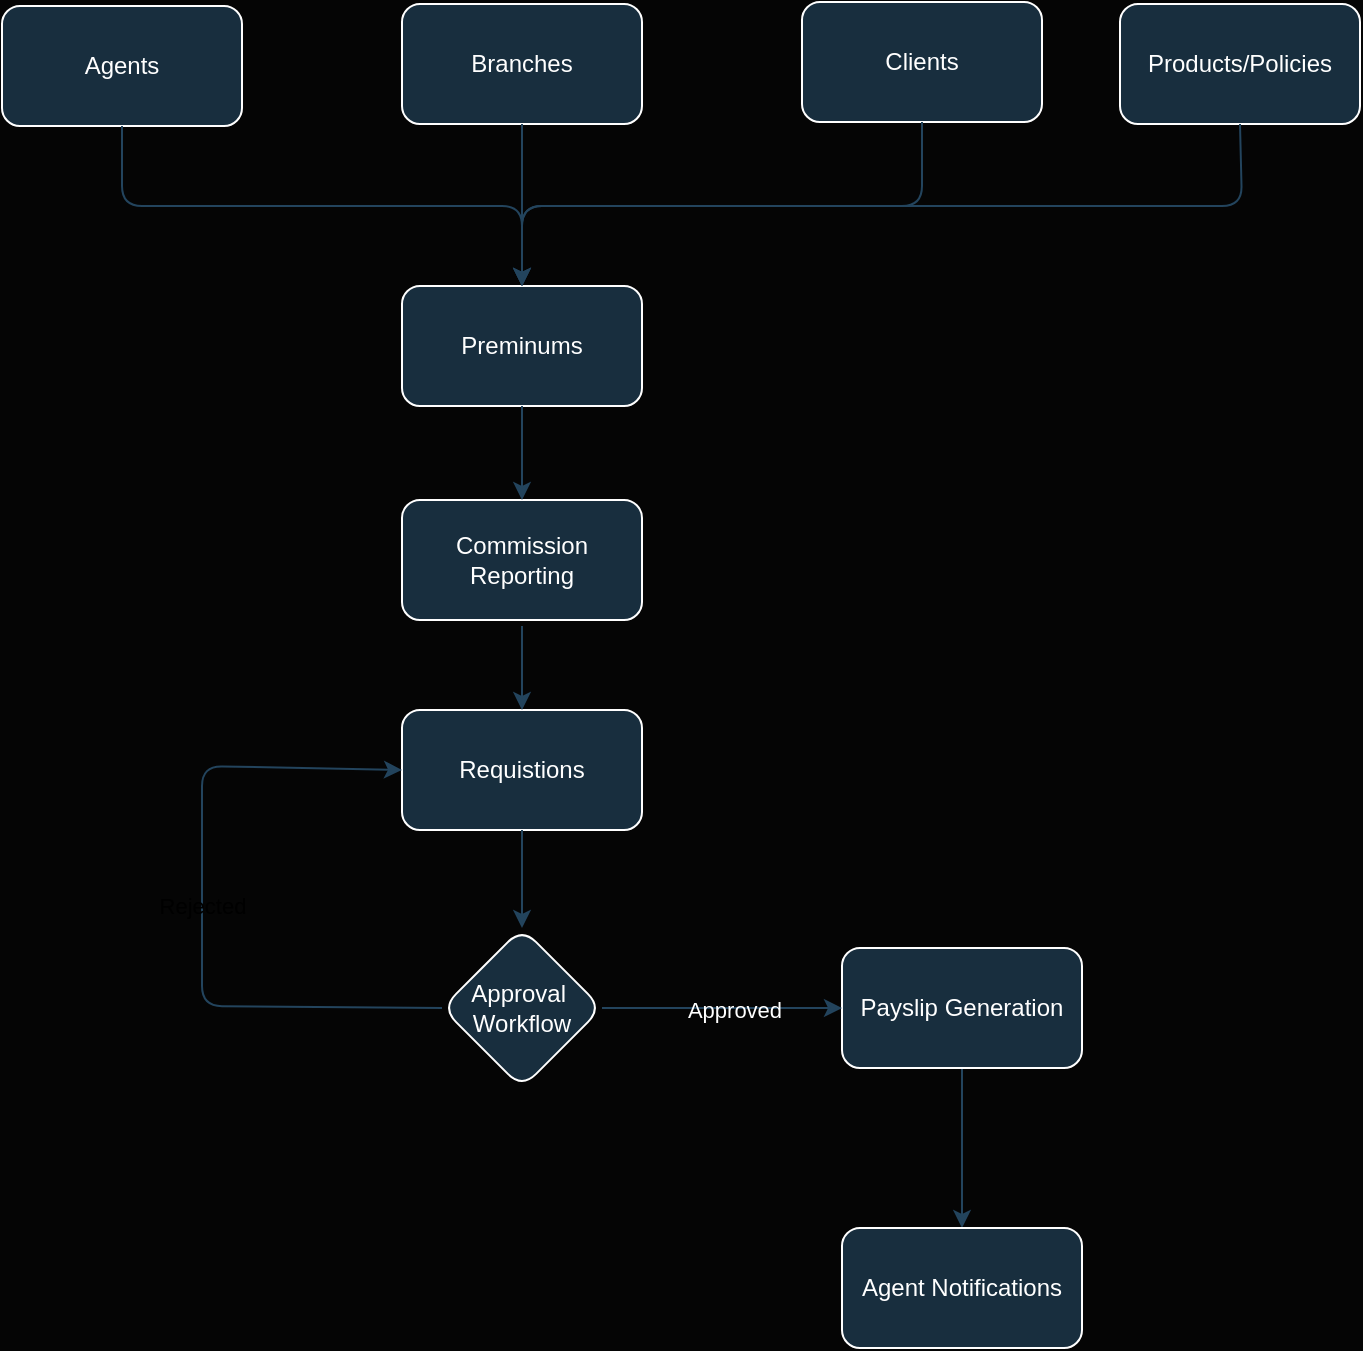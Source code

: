 <mxfile version="24.0.7" type="github">
  <diagram name="Page-1" id="481yE4RyhKIJ1unqW8-H">
    <mxGraphModel dx="954" dy="581" grid="0" gridSize="10" guides="1" tooltips="1" connect="1" arrows="1" fold="1" page="1" pageScale="1" pageWidth="850" pageHeight="1100" background="#050505" math="0" shadow="0">
      <root>
        <mxCell id="0" />
        <mxCell id="1" parent="0" />
        <mxCell id="DBMGuL-oVT__3AkCQKAr-2" value="Agents" style="rounded=1;whiteSpace=wrap;html=1;labelBackgroundColor=none;fillColor=#182E3E;strokeColor=#FFFFFF;fontColor=#FFFFFF;" vertex="1" parent="1">
          <mxGeometry x="140" y="100" width="120" height="60" as="geometry" />
        </mxCell>
        <mxCell id="DBMGuL-oVT__3AkCQKAr-3" value="Preminums" style="rounded=1;whiteSpace=wrap;html=1;labelBackgroundColor=none;fillColor=#182E3E;strokeColor=#FFFFFF;fontColor=#FFFFFF;" vertex="1" parent="1">
          <mxGeometry x="340" y="240" width="120" height="60" as="geometry" />
        </mxCell>
        <mxCell id="DBMGuL-oVT__3AkCQKAr-4" value="Commission Reporting" style="rounded=1;whiteSpace=wrap;html=1;labelBackgroundColor=none;fillColor=#182E3E;strokeColor=#FFFFFF;fontColor=#FFFFFF;" vertex="1" parent="1">
          <mxGeometry x="340" y="347" width="120" height="60" as="geometry" />
        </mxCell>
        <mxCell id="DBMGuL-oVT__3AkCQKAr-5" value="Branches" style="rounded=1;whiteSpace=wrap;html=1;labelBackgroundColor=none;fillColor=#182E3E;strokeColor=#FFFFFF;fontColor=#FFFFFF;" vertex="1" parent="1">
          <mxGeometry x="340" y="99" width="120" height="60" as="geometry" />
        </mxCell>
        <mxCell id="DBMGuL-oVT__3AkCQKAr-6" value="Products/Policies" style="rounded=1;whiteSpace=wrap;html=1;labelBackgroundColor=none;fillColor=#182E3E;strokeColor=#FFFFFF;fontColor=#FFFFFF;" vertex="1" parent="1">
          <mxGeometry x="699" y="99" width="120" height="60" as="geometry" />
        </mxCell>
        <mxCell id="DBMGuL-oVT__3AkCQKAr-7" value="" style="endArrow=classic;html=1;rounded=1;exitX=0.5;exitY=1;exitDx=0;exitDy=0;entryX=0.5;entryY=0;entryDx=0;entryDy=0;labelBackgroundColor=none;strokeColor=#23445D;fontColor=default;" edge="1" parent="1" source="DBMGuL-oVT__3AkCQKAr-2" target="DBMGuL-oVT__3AkCQKAr-3">
          <mxGeometry width="50" height="50" relative="1" as="geometry">
            <mxPoint x="200" y="150" as="sourcePoint" />
            <mxPoint x="410" y="270" as="targetPoint" />
            <Array as="points">
              <mxPoint x="200" y="200" />
              <mxPoint x="400" y="200" />
            </Array>
          </mxGeometry>
        </mxCell>
        <mxCell id="DBMGuL-oVT__3AkCQKAr-8" value="" style="endArrow=classic;html=1;rounded=1;entryX=0.5;entryY=0;entryDx=0;entryDy=0;exitX=0.5;exitY=1;exitDx=0;exitDy=0;labelBackgroundColor=none;strokeColor=#23445D;fontColor=default;" edge="1" parent="1" source="DBMGuL-oVT__3AkCQKAr-5" target="DBMGuL-oVT__3AkCQKAr-3">
          <mxGeometry width="50" height="50" relative="1" as="geometry">
            <mxPoint x="400" y="330" as="sourcePoint" />
            <mxPoint x="450" y="280" as="targetPoint" />
          </mxGeometry>
        </mxCell>
        <mxCell id="DBMGuL-oVT__3AkCQKAr-9" value="" style="endArrow=classic;html=1;rounded=1;entryX=0.5;entryY=0;entryDx=0;entryDy=0;exitX=0.5;exitY=1;exitDx=0;exitDy=0;labelBackgroundColor=none;strokeColor=#23445D;fontColor=default;" edge="1" parent="1" source="DBMGuL-oVT__3AkCQKAr-6" target="DBMGuL-oVT__3AkCQKAr-3">
          <mxGeometry width="50" height="50" relative="1" as="geometry">
            <mxPoint x="400" y="330" as="sourcePoint" />
            <mxPoint x="450" y="280" as="targetPoint" />
            <Array as="points">
              <mxPoint x="760" y="200" />
              <mxPoint x="400" y="200" />
            </Array>
          </mxGeometry>
        </mxCell>
        <mxCell id="DBMGuL-oVT__3AkCQKAr-10" value="Clients" style="rounded=1;whiteSpace=wrap;html=1;labelBackgroundColor=none;fillColor=#182E3E;strokeColor=#FFFFFF;fontColor=#FFFFFF;" vertex="1" parent="1">
          <mxGeometry x="540" y="98" width="120" height="60" as="geometry" />
        </mxCell>
        <mxCell id="DBMGuL-oVT__3AkCQKAr-11" value="" style="endArrow=classic;html=1;rounded=1;exitX=0.5;exitY=1;exitDx=0;exitDy=0;labelBackgroundColor=none;strokeColor=#23445D;fontColor=default;" edge="1" parent="1" source="DBMGuL-oVT__3AkCQKAr-10">
          <mxGeometry width="50" height="50" relative="1" as="geometry">
            <mxPoint x="580" y="290" as="sourcePoint" />
            <mxPoint x="400" y="240" as="targetPoint" />
            <Array as="points">
              <mxPoint x="600" y="200" />
              <mxPoint x="400" y="200" />
            </Array>
          </mxGeometry>
        </mxCell>
        <mxCell id="DBMGuL-oVT__3AkCQKAr-12" value="" style="endArrow=classic;html=1;rounded=1;exitX=0.5;exitY=1;exitDx=0;exitDy=0;entryX=0.5;entryY=0;entryDx=0;entryDy=0;labelBackgroundColor=none;strokeColor=#23445D;fontColor=default;" edge="1" parent="1" source="DBMGuL-oVT__3AkCQKAr-3" target="DBMGuL-oVT__3AkCQKAr-4">
          <mxGeometry width="50" height="50" relative="1" as="geometry">
            <mxPoint x="280" y="430" as="sourcePoint" />
            <mxPoint x="330" y="380" as="targetPoint" />
          </mxGeometry>
        </mxCell>
        <mxCell id="DBMGuL-oVT__3AkCQKAr-13" value="Requistions" style="rounded=1;whiteSpace=wrap;html=1;labelBackgroundColor=none;fillColor=#182E3E;strokeColor=#FFFFFF;fontColor=#FFFFFF;" vertex="1" parent="1">
          <mxGeometry x="340" y="452" width="120" height="60" as="geometry" />
        </mxCell>
        <mxCell id="DBMGuL-oVT__3AkCQKAr-14" value="" style="endArrow=classic;html=1;rounded=1;entryX=0.5;entryY=0;entryDx=0;entryDy=0;labelBackgroundColor=none;strokeColor=#23445D;fontColor=default;" edge="1" parent="1" target="DBMGuL-oVT__3AkCQKAr-13">
          <mxGeometry width="50" height="50" relative="1" as="geometry">
            <mxPoint x="400" y="410" as="sourcePoint" />
            <mxPoint x="250" y="410" as="targetPoint" />
          </mxGeometry>
        </mxCell>
        <mxCell id="DBMGuL-oVT__3AkCQKAr-15" value="Approval&amp;nbsp;&lt;br&gt;Workflow" style="rhombus;whiteSpace=wrap;html=1;rounded=1;labelBackgroundColor=none;fillColor=#182E3E;strokeColor=#FFFFFF;fontColor=#FFFFFF;" vertex="1" parent="1">
          <mxGeometry x="360" y="561" width="80" height="80" as="geometry" />
        </mxCell>
        <mxCell id="DBMGuL-oVT__3AkCQKAr-16" value="" style="endArrow=classic;html=1;rounded=1;entryX=0.5;entryY=0;entryDx=0;entryDy=0;exitX=0.5;exitY=1;exitDx=0;exitDy=0;labelBackgroundColor=none;strokeColor=#23445D;fontColor=default;" edge="1" parent="1" source="DBMGuL-oVT__3AkCQKAr-13" target="DBMGuL-oVT__3AkCQKAr-15">
          <mxGeometry width="50" height="50" relative="1" as="geometry">
            <mxPoint x="130" y="700" as="sourcePoint" />
            <mxPoint x="180" y="650" as="targetPoint" />
          </mxGeometry>
        </mxCell>
        <mxCell id="DBMGuL-oVT__3AkCQKAr-26" value="" style="edgeStyle=orthogonalEdgeStyle;rounded=1;orthogonalLoop=1;jettySize=auto;html=1;labelBackgroundColor=none;strokeColor=#23445D;fontColor=default;" edge="1" parent="1" source="DBMGuL-oVT__3AkCQKAr-17" target="DBMGuL-oVT__3AkCQKAr-25">
          <mxGeometry relative="1" as="geometry" />
        </mxCell>
        <mxCell id="DBMGuL-oVT__3AkCQKAr-17" value="Payslip Generation" style="rounded=1;whiteSpace=wrap;html=1;labelBackgroundColor=none;fillColor=#182E3E;strokeColor=#FFFFFF;fontColor=#FFFFFF;" vertex="1" parent="1">
          <mxGeometry x="560" y="571" width="120" height="60" as="geometry" />
        </mxCell>
        <mxCell id="DBMGuL-oVT__3AkCQKAr-20" value="" style="endArrow=classic;html=1;rounded=1;exitX=1;exitY=0.5;exitDx=0;exitDy=0;entryX=0;entryY=0.5;entryDx=0;entryDy=0;labelBackgroundColor=none;strokeColor=#23445D;fontColor=default;" edge="1" parent="1" source="DBMGuL-oVT__3AkCQKAr-15" target="DBMGuL-oVT__3AkCQKAr-17">
          <mxGeometry width="50" height="50" relative="1" as="geometry">
            <mxPoint x="490" y="640" as="sourcePoint" />
            <mxPoint x="580" y="601" as="targetPoint" />
          </mxGeometry>
        </mxCell>
        <mxCell id="DBMGuL-oVT__3AkCQKAr-24" value="Approved" style="edgeLabel;html=1;align=center;verticalAlign=middle;resizable=0;points=[];rounded=1;labelBackgroundColor=none;fontColor=#FFFFFF;" vertex="1" connectable="0" parent="DBMGuL-oVT__3AkCQKAr-20">
          <mxGeometry x="0.1" y="-1" relative="1" as="geometry">
            <mxPoint as="offset" />
          </mxGeometry>
        </mxCell>
        <mxCell id="DBMGuL-oVT__3AkCQKAr-23" value="Rejected" style="endArrow=classic;html=1;rounded=1;entryX=0;entryY=0.5;entryDx=0;entryDy=0;exitX=0;exitY=0.5;exitDx=0;exitDy=0;labelBackgroundColor=none;strokeColor=#23445D;fontColor=default;" edge="1" parent="1" source="DBMGuL-oVT__3AkCQKAr-15" target="DBMGuL-oVT__3AkCQKAr-13">
          <mxGeometry width="50" height="50" relative="1" as="geometry">
            <mxPoint x="290" y="630" as="sourcePoint" />
            <mxPoint x="340" y="580" as="targetPoint" />
            <Array as="points">
              <mxPoint x="240" y="600" />
              <mxPoint x="240" y="480" />
            </Array>
          </mxGeometry>
        </mxCell>
        <mxCell id="DBMGuL-oVT__3AkCQKAr-25" value="Agent Notifications" style="rounded=1;whiteSpace=wrap;html=1;labelBackgroundColor=none;fillColor=#182E3E;strokeColor=#FFFFFF;fontColor=#FFFFFF;" vertex="1" parent="1">
          <mxGeometry x="560" y="711" width="120" height="60" as="geometry" />
        </mxCell>
      </root>
    </mxGraphModel>
  </diagram>
</mxfile>
